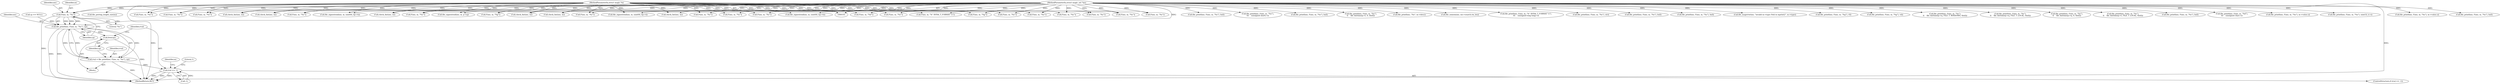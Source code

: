 digraph "0_file_4a284c89d6ef11aca34da65da7d673050a5ea320_5@pointer" {
"1000890" [label="(Call,F(ms, m, \"%s\"))"];
"1000102" [label="(MethodParameterIn,struct magic_set *ms)"];
"1000103" [label="(MethodParameterIn,struct magic *m)"];
"1000888" [label="(Call,file_printf(ms, F(ms, m, \"%s\"), cp))"];
"1000886" [label="(Call,rval = file_printf(ms, F(ms, m, \"%s\"), cp))"];
"1000898" [label="(Call,rval == -1)"];
"1000895" [label="(Call,free(cp))"];
"1000204" [label="(Call,file_signextend(ms, m, (uint64_t)p->h))"];
"1000161" [label="(Call,F(ms, m, \"%s\"))"];
"1000890" [label="(Call,F(ms, m, \"%s\"))"];
"1000138" [label="(Call,check_fmt(ms, m))"];
"1000853" [label="(Block,)"];
"1000442" [label="(Call,file_printf(ms, F(ms, m, \"%s\"), m->value.s))"];
"1000908" [label="(Identifier,m)"];
"1000159" [label="(Call,file_printf(ms, F(ms, m, \"%s\"), buf))"];
"1000832" [label="(Call,F(ms, m, \"%g\"))"];
"1000560" [label="(Call,file_pstring_length_size(m))"];
"1000696" [label="(Call,F(ms, m, \"%s\"))"];
"1000938" [label="(Call,F(ms, m, \"%s\"))"];
"1000889" [label="(Identifier,ms)"];
"1000234" [label="(Call,file_printf(ms, F(ms, m, \"%s\"), buf))"];
"1000444" [label="(Call,F(ms, m, \"%s\"))"];
"1000328" [label="(Call,F(ms, m, \"%u\"))"];
"1000891" [label="(Identifier,ms)"];
"1000289" [label="(Call,check_fmt(ms, m))"];
"1000236" [label="(Call,F(ms, m, \"%s\"))"];
"1000177" [label="(Call,F(ms, m, \"%d\"))"];
"1000766" [label="(Call,F(ms, m, \"%g\"))"];
"1000729" [label="(Call,check_fmt(ms, m))"];
"1000250" [label="(Call,file_printf(ms, F(ms, m, \"%u\"),\n\t\t\t    (unsigned short) v))"];
"1000310" [label="(Call,file_printf(ms, F(ms, m, \"%s\"), buf))"];
"1000362" [label="(Call,check_fmt(ms, m))"];
"1000601" [label="(Call,file_printf(ms, F(ms, m, \"%s\"),\n\t\t    file_fmttime(p->l, 0, tbuf)))"];
"1000894" [label="(Identifier,cp)"];
"1000355" [label="(Call,file_signextend(ms, m, p->q))"];
"1000795" [label="(Call,check_fmt(ms, m))"];
"1000982" [label="(Call,file_printf(ms, \"%s\", m->desc))"];
"1000876" [label="(Call,file_oomem(ms, ms->search.rm_len))"];
"1000280" [label="(Call,file_signextend(ms, m, (uint64_t)p->l))"];
"1000904" [label="(Literal,1)"];
"1000399" [label="(Call,file_printf(ms, F(ms, m, \"%\" INT64_T_FORMAT \"u\"),\n\t\t\t    (unsigned long long) v))"];
"1000312" [label="(Call,F(ms, m, \"%s\"))"];
"1000892" [label="(Identifier,m)"];
"1001022" [label="(MethodReturn,RET)"];
"1000540" [label="(Call,file_printf(ms, F(ms, m, \"%s\"), str))"];
"1000888" [label="(Call,file_printf(ms, F(ms, m, \"%s\"), cp))"];
"1000383" [label="(Call,file_printf(ms, F(ms, m, \"%s\"), buf))"];
"1000129" [label="(Call,file_signextend(ms, m, (uint64_t)p->b))"];
"1000893" [label="(Literal,\"%s\")"];
"1000750" [label="(Call,F(ms, m, \"%s\"))"];
"1000814" [label="(Call,file_printf(ms, F(ms, m, \"%s\"), buf))"];
"1001009" [label="(Call,file_magerror(ms, \"invalid m->type (%d) in mprint()\", m->type))"];
"1000401" [label="(Call,F(ms, m, \"%\" INT64_T_FORMAT \"u\"))"];
"1000895" [label="(Call,free(cp))"];
"1000887" [label="(Identifier,rval)"];
"1000103" [label="(MethodParameterIn,struct magic *m)"];
"1000899" [label="(Identifier,rval)"];
"1000886" [label="(Call,rval = file_printf(ms, F(ms, m, \"%s\"), cp))"];
"1000897" [label="(ControlStructure,if (rval == -1))"];
"1000764" [label="(Call,file_printf(ms, F(ms, m, \"%g\"), vf))"];
"1000830" [label="(Call,file_printf(ms, F(ms, m, \"%g\"), vd))"];
"1000571" [label="(Call,F(ms, m, \"%s\"))"];
"1000898" [label="(Call,rval == -1)"];
"1000694" [label="(Call,file_printf(ms, F(ms, m, \"%s\"),\n\t\t    file_fmttime(p->q, FILE_T_WINDOWS, tbuf)))"];
"1000252" [label="(Call,F(ms, m, \"%u\"))"];
"1000665" [label="(Call,F(ms, m, \"%s\"))"];
"1000385" [label="(Call,F(ms, m, \"%s\"))"];
"1000632" [label="(Call,file_printf(ms, F(ms, m, \"%s\"),\n\t\t    file_fmttime(p->q, FILE_T_LOCAL, tbuf)))"];
"1000896" [label="(Identifier,cp)"];
"1000542" [label="(Call,F(ms, m, \"%s\"))"];
"1000603" [label="(Call,F(ms, m, \"%s\"))"];
"1000663" [label="(Call,file_printf(ms, F(ms, m, \"%s\"),\n\t\t    file_fmttime(p->q, 0, tbuf)))"];
"1000102" [label="(MethodParameterIn,struct magic_set *ms)"];
"1000569" [label="(Call,file_printf(ms, F(ms, m, \"%s\"),\n\t\t    file_fmttime(p->l, FILE_T_LOCAL, tbuf)))"];
"1000748" [label="(Call,file_printf(ms, F(ms, m, \"%s\"), buf))"];
"1000816" [label="(Call,F(ms, m, \"%s\"))"];
"1000175" [label="(Call,file_printf(ms, F(ms, m, \"%d\"),\n\t\t\t    (unsigned char) v))"];
"1000213" [label="(Call,check_fmt(ms, m))"];
"1000872" [label="(Call,cp == NULL)"];
"1000634" [label="(Call,F(ms, m, \"%s\"))"];
"1000900" [label="(Call,-1)"];
"1000936" [label="(Call,file_printf(ms, F(ms, m, \"%s\"), m->value.s))"];
"1000326" [label="(Call,file_printf(ms, F(ms, m, \"%u\"), (uint32_t) v))"];
"1000890" -> "1000888"  [label="AST: "];
"1000890" -> "1000893"  [label="CFG: "];
"1000891" -> "1000890"  [label="AST: "];
"1000892" -> "1000890"  [label="AST: "];
"1000893" -> "1000890"  [label="AST: "];
"1000894" -> "1000890"  [label="CFG: "];
"1000890" -> "1001022"  [label="DDG: "];
"1000890" -> "1000888"  [label="DDG: "];
"1000890" -> "1000888"  [label="DDG: "];
"1000890" -> "1000888"  [label="DDG: "];
"1000102" -> "1000890"  [label="DDG: "];
"1000103" -> "1000890"  [label="DDG: "];
"1000102" -> "1000101"  [label="AST: "];
"1000102" -> "1001022"  [label="DDG: "];
"1000102" -> "1000129"  [label="DDG: "];
"1000102" -> "1000138"  [label="DDG: "];
"1000102" -> "1000159"  [label="DDG: "];
"1000102" -> "1000161"  [label="DDG: "];
"1000102" -> "1000175"  [label="DDG: "];
"1000102" -> "1000177"  [label="DDG: "];
"1000102" -> "1000204"  [label="DDG: "];
"1000102" -> "1000213"  [label="DDG: "];
"1000102" -> "1000234"  [label="DDG: "];
"1000102" -> "1000236"  [label="DDG: "];
"1000102" -> "1000250"  [label="DDG: "];
"1000102" -> "1000252"  [label="DDG: "];
"1000102" -> "1000280"  [label="DDG: "];
"1000102" -> "1000289"  [label="DDG: "];
"1000102" -> "1000310"  [label="DDG: "];
"1000102" -> "1000312"  [label="DDG: "];
"1000102" -> "1000326"  [label="DDG: "];
"1000102" -> "1000328"  [label="DDG: "];
"1000102" -> "1000355"  [label="DDG: "];
"1000102" -> "1000362"  [label="DDG: "];
"1000102" -> "1000383"  [label="DDG: "];
"1000102" -> "1000385"  [label="DDG: "];
"1000102" -> "1000399"  [label="DDG: "];
"1000102" -> "1000401"  [label="DDG: "];
"1000102" -> "1000442"  [label="DDG: "];
"1000102" -> "1000444"  [label="DDG: "];
"1000102" -> "1000540"  [label="DDG: "];
"1000102" -> "1000542"  [label="DDG: "];
"1000102" -> "1000569"  [label="DDG: "];
"1000102" -> "1000571"  [label="DDG: "];
"1000102" -> "1000601"  [label="DDG: "];
"1000102" -> "1000603"  [label="DDG: "];
"1000102" -> "1000632"  [label="DDG: "];
"1000102" -> "1000634"  [label="DDG: "];
"1000102" -> "1000663"  [label="DDG: "];
"1000102" -> "1000665"  [label="DDG: "];
"1000102" -> "1000694"  [label="DDG: "];
"1000102" -> "1000696"  [label="DDG: "];
"1000102" -> "1000729"  [label="DDG: "];
"1000102" -> "1000748"  [label="DDG: "];
"1000102" -> "1000750"  [label="DDG: "];
"1000102" -> "1000764"  [label="DDG: "];
"1000102" -> "1000766"  [label="DDG: "];
"1000102" -> "1000795"  [label="DDG: "];
"1000102" -> "1000814"  [label="DDG: "];
"1000102" -> "1000816"  [label="DDG: "];
"1000102" -> "1000830"  [label="DDG: "];
"1000102" -> "1000832"  [label="DDG: "];
"1000102" -> "1000876"  [label="DDG: "];
"1000102" -> "1000888"  [label="DDG: "];
"1000102" -> "1000936"  [label="DDG: "];
"1000102" -> "1000938"  [label="DDG: "];
"1000102" -> "1000982"  [label="DDG: "];
"1000102" -> "1001009"  [label="DDG: "];
"1000103" -> "1000101"  [label="AST: "];
"1000103" -> "1001022"  [label="DDG: "];
"1000103" -> "1000129"  [label="DDG: "];
"1000103" -> "1000138"  [label="DDG: "];
"1000103" -> "1000161"  [label="DDG: "];
"1000103" -> "1000177"  [label="DDG: "];
"1000103" -> "1000204"  [label="DDG: "];
"1000103" -> "1000213"  [label="DDG: "];
"1000103" -> "1000236"  [label="DDG: "];
"1000103" -> "1000252"  [label="DDG: "];
"1000103" -> "1000280"  [label="DDG: "];
"1000103" -> "1000289"  [label="DDG: "];
"1000103" -> "1000312"  [label="DDG: "];
"1000103" -> "1000328"  [label="DDG: "];
"1000103" -> "1000355"  [label="DDG: "];
"1000103" -> "1000362"  [label="DDG: "];
"1000103" -> "1000385"  [label="DDG: "];
"1000103" -> "1000401"  [label="DDG: "];
"1000103" -> "1000444"  [label="DDG: "];
"1000103" -> "1000542"  [label="DDG: "];
"1000103" -> "1000560"  [label="DDG: "];
"1000103" -> "1000571"  [label="DDG: "];
"1000103" -> "1000603"  [label="DDG: "];
"1000103" -> "1000634"  [label="DDG: "];
"1000103" -> "1000665"  [label="DDG: "];
"1000103" -> "1000696"  [label="DDG: "];
"1000103" -> "1000729"  [label="DDG: "];
"1000103" -> "1000750"  [label="DDG: "];
"1000103" -> "1000766"  [label="DDG: "];
"1000103" -> "1000795"  [label="DDG: "];
"1000103" -> "1000816"  [label="DDG: "];
"1000103" -> "1000832"  [label="DDG: "];
"1000103" -> "1000938"  [label="DDG: "];
"1000888" -> "1000886"  [label="AST: "];
"1000888" -> "1000894"  [label="CFG: "];
"1000889" -> "1000888"  [label="AST: "];
"1000894" -> "1000888"  [label="AST: "];
"1000886" -> "1000888"  [label="CFG: "];
"1000888" -> "1001022"  [label="DDG: "];
"1000888" -> "1001022"  [label="DDG: "];
"1000888" -> "1000886"  [label="DDG: "];
"1000888" -> "1000886"  [label="DDG: "];
"1000888" -> "1000886"  [label="DDG: "];
"1000872" -> "1000888"  [label="DDG: "];
"1000888" -> "1000895"  [label="DDG: "];
"1000886" -> "1000853"  [label="AST: "];
"1000887" -> "1000886"  [label="AST: "];
"1000896" -> "1000886"  [label="CFG: "];
"1000886" -> "1001022"  [label="DDG: "];
"1000886" -> "1000898"  [label="DDG: "];
"1000898" -> "1000897"  [label="AST: "];
"1000898" -> "1000900"  [label="CFG: "];
"1000899" -> "1000898"  [label="AST: "];
"1000900" -> "1000898"  [label="AST: "];
"1000904" -> "1000898"  [label="CFG: "];
"1000908" -> "1000898"  [label="CFG: "];
"1000898" -> "1001022"  [label="DDG: "];
"1000898" -> "1001022"  [label="DDG: "];
"1000898" -> "1001022"  [label="DDG: "];
"1000900" -> "1000898"  [label="DDG: "];
"1000895" -> "1000853"  [label="AST: "];
"1000895" -> "1000896"  [label="CFG: "];
"1000896" -> "1000895"  [label="AST: "];
"1000899" -> "1000895"  [label="CFG: "];
"1000895" -> "1001022"  [label="DDG: "];
}
